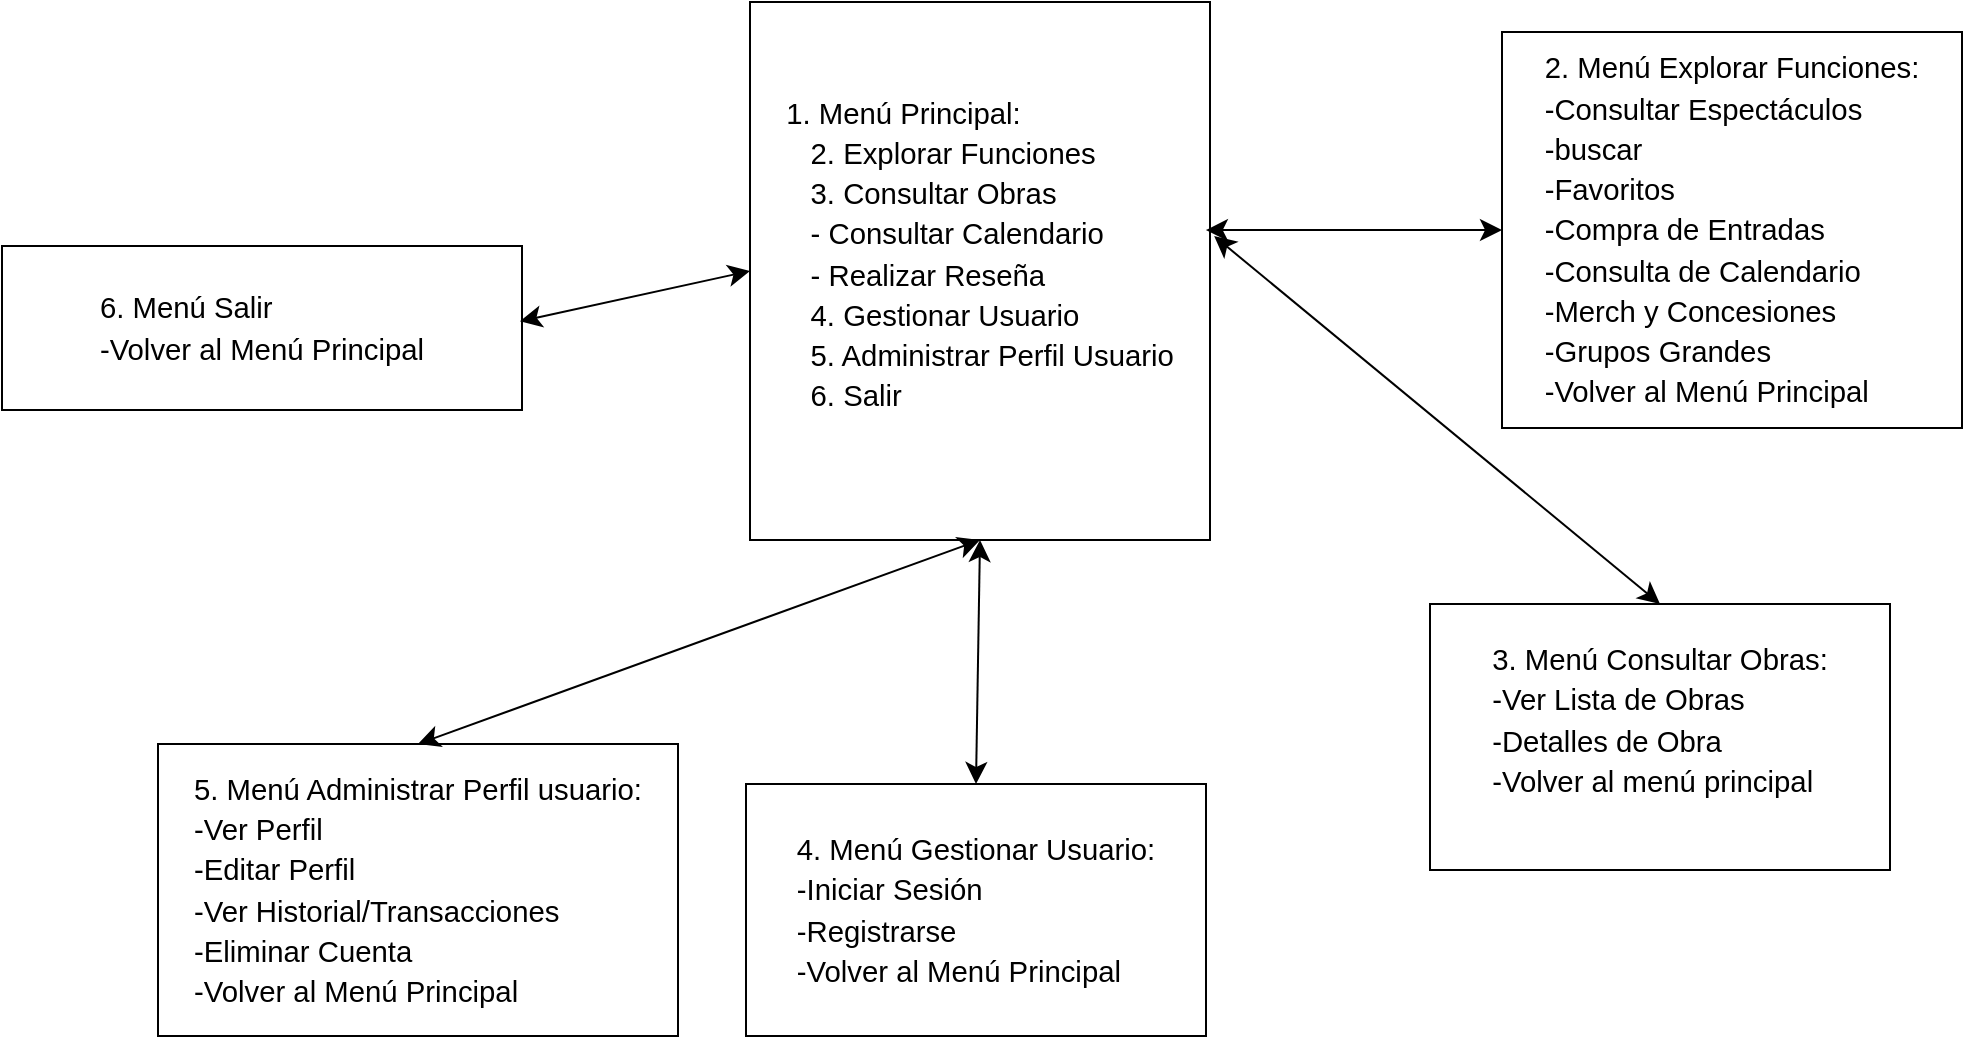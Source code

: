 <mxfile version="24.4.0" type="google">
  <diagram name="Página-1" id="zQSI6N821vG_62Cs4y48">
    <mxGraphModel grid="0" page="0" gridSize="10" guides="1" tooltips="1" connect="1" arrows="1" fold="1" pageScale="1" pageWidth="827" pageHeight="1169" math="0" shadow="0">
      <root>
        <mxCell id="0" />
        <mxCell id="1" parent="0" />
        <mxCell id="tDXs-ltS7u8jn5LWMT5O-3" value="&lt;span id=&quot;docs-internal-guid-cc81b968-7fff-6087-e29f-c4f47c887e09&quot;&gt;&lt;p style=&quot;text-align: left; line-height: 1.38; margin-top: 0pt; margin-bottom: 0pt;&quot; dir=&quot;ltr&quot;&gt;&lt;span style=&quot;font-size: 11pt; font-family: Arial, sans-serif; background-color: transparent; font-variant-numeric: normal; font-variant-east-asian: normal; font-variant-alternates: normal; font-variant-position: normal; vertical-align: baseline; white-space-collapse: preserve;&quot;&gt;1. Menú Principal:&lt;/span&gt;&lt;/p&gt;&lt;p style=&quot;text-align: left; line-height: 1.38; margin-top: 0pt; margin-bottom: 0pt;&quot; dir=&quot;ltr&quot;&gt;&lt;span style=&quot;font-size: 11pt; font-family: Arial, sans-serif; background-color: transparent; font-variant-numeric: normal; font-variant-east-asian: normal; font-variant-alternates: normal; font-variant-position: normal; vertical-align: baseline; white-space-collapse: preserve;&quot;&gt;&amp;nbsp;&amp;nbsp;&amp;nbsp;2. Explorar Funciones&lt;/span&gt;&lt;/p&gt;&lt;p style=&quot;text-align: left; line-height: 1.38; margin-top: 0pt; margin-bottom: 0pt;&quot; dir=&quot;ltr&quot;&gt;&lt;span style=&quot;font-size: 11pt; font-family: Arial, sans-serif; background-color: transparent; font-variant-numeric: normal; font-variant-east-asian: normal; font-variant-alternates: normal; font-variant-position: normal; vertical-align: baseline; white-space-collapse: preserve;&quot;&gt;   3. Consultar Obras&lt;/span&gt;&lt;/p&gt;&lt;p style=&quot;text-align: left; line-height: 1.38; margin-top: 0pt; margin-bottom: 0pt;&quot; dir=&quot;ltr&quot;&gt;&lt;span style=&quot;font-size: 11pt; font-family: Arial, sans-serif; background-color: transparent; font-variant-numeric: normal; font-variant-east-asian: normal; font-variant-alternates: normal; font-variant-position: normal; vertical-align: baseline; white-space-collapse: preserve;&quot;&gt;&amp;nbsp;&amp;nbsp;&amp;nbsp;- Consultar Calendario&lt;/span&gt;&lt;/p&gt;&lt;p style=&quot;text-align: left; line-height: 1.38; margin-top: 0pt; margin-bottom: 0pt;&quot; dir=&quot;ltr&quot;&gt;&lt;span style=&quot;font-size: 11pt; font-family: Arial, sans-serif; background-color: transparent; font-variant-numeric: normal; font-variant-east-asian: normal; font-variant-alternates: normal; font-variant-position: normal; vertical-align: baseline; white-space-collapse: preserve;&quot;&gt;   - Realizar Reseña&lt;/span&gt;&lt;/p&gt;&lt;p style=&quot;text-align: left; line-height: 1.38; margin-top: 0pt; margin-bottom: 0pt;&quot; dir=&quot;ltr&quot;&gt;&lt;span style=&quot;font-size: 11pt; font-family: Arial, sans-serif; background-color: transparent; font-variant-numeric: normal; font-variant-east-asian: normal; font-variant-alternates: normal; font-variant-position: normal; vertical-align: baseline; white-space-collapse: preserve;&quot;&gt;&amp;nbsp;&amp;nbsp;&amp;nbsp;4. Gestionar Usuario&lt;/span&gt;&lt;/p&gt;&lt;p style=&quot;text-align: left; line-height: 1.38; margin-top: 0pt; margin-bottom: 0pt;&quot; dir=&quot;ltr&quot;&gt;&lt;span style=&quot;font-size: 11pt; font-family: Arial, sans-serif; background-color: transparent; font-variant-numeric: normal; font-variant-east-asian: normal; font-variant-alternates: normal; font-variant-position: normal; vertical-align: baseline; white-space-collapse: preserve;&quot;&gt;&amp;nbsp;&amp;nbsp;&amp;nbsp;5. Administrar Perfil Usuario&lt;/span&gt;&lt;/p&gt;&lt;p style=&quot;text-align: left; line-height: 1.38; margin-top: 0pt; margin-bottom: 0pt;&quot; dir=&quot;ltr&quot;&gt;&lt;span style=&quot;font-size: 11pt; font-family: Arial, sans-serif; background-color: transparent; font-variant-numeric: normal; font-variant-east-asian: normal; font-variant-alternates: normal; font-variant-position: normal; vertical-align: baseline; white-space-collapse: preserve;&quot;&gt;&amp;nbsp;&amp;nbsp;&amp;nbsp;6. Salir&lt;/span&gt;&lt;/p&gt;&lt;div style=&quot;text-align: left;&quot;&gt;&lt;span style=&quot;font-size: 11pt; font-family: Arial, sans-serif; background-color: transparent; font-variant-numeric: normal; font-variant-east-asian: normal; font-variant-alternates: normal; font-variant-position: normal; vertical-align: baseline; white-space-collapse: preserve;&quot;&gt;&lt;br&gt;&lt;/span&gt;&lt;/div&gt;&lt;/span&gt;" style="rounded=0;whiteSpace=wrap;html=1;" vertex="1" parent="1">
          <mxGeometry x="-327" y="-562" width="230" height="269" as="geometry" />
        </mxCell>
        <mxCell id="tDXs-ltS7u8jn5LWMT5O-6" value="&lt;div&gt;&lt;span style=&quot;font-size: 14.667px; white-space-collapse: preserve;&quot; id=&quot;docs-internal-guid-cc81b968-7fff-6087-e29f-c4f47c887e09&quot;&gt;&lt;p style=&quot;text-align: left; line-height: 1.38; margin-top: 0pt; margin-bottom: 0pt;&quot; dir=&quot;ltr&quot;&gt;&lt;font face=&quot;Arial, sans-serif&quot;&gt;2. Menú Explorar Funciones:&lt;/font&gt;&lt;/p&gt;&lt;p style=&quot;text-align: left; line-height: 1.38; margin-top: 0pt; margin-bottom: 0pt;&quot; dir=&quot;ltr&quot;&gt;&lt;font face=&quot;Arial, sans-serif&quot;&gt;-Consultar Espectáculos&lt;/font&gt;&lt;/p&gt;&lt;p style=&quot;text-align: left; line-height: 1.38; margin-top: 0pt; margin-bottom: 0pt;&quot; dir=&quot;ltr&quot;&gt;&lt;font face=&quot;Arial, sans-serif&quot;&gt;-buscar&lt;/font&gt;&lt;/p&gt;&lt;p style=&quot;text-align: left; line-height: 1.38; margin-top: 0pt; margin-bottom: 0pt;&quot; dir=&quot;ltr&quot;&gt;&lt;font face=&quot;Arial, sans-serif&quot;&gt;-Favoritos&lt;/font&gt;&lt;/p&gt;&lt;p style=&quot;text-align: left; line-height: 1.38; margin-top: 0pt; margin-bottom: 0pt;&quot; dir=&quot;ltr&quot;&gt;&lt;font face=&quot;Arial, sans-serif&quot;&gt;-Compra de Entradas&lt;/font&gt;&lt;/p&gt;&lt;p style=&quot;text-align: left; line-height: 1.38; margin-top: 0pt; margin-bottom: 0pt;&quot; dir=&quot;ltr&quot;&gt;&lt;font face=&quot;Arial, sans-serif&quot;&gt;-Consulta de Calendario&lt;/font&gt;&lt;/p&gt;&lt;p style=&quot;text-align: left; line-height: 1.38; margin-top: 0pt; margin-bottom: 0pt;&quot; dir=&quot;ltr&quot;&gt;&lt;font face=&quot;Arial, sans-serif&quot;&gt;-Merch y Concesiones&lt;/font&gt;&lt;/p&gt;&lt;p style=&quot;text-align: left; line-height: 1.38; margin-top: 0pt; margin-bottom: 0pt;&quot; dir=&quot;ltr&quot;&gt;&lt;font face=&quot;Arial, sans-serif&quot;&gt;-Grupos Grandes&lt;/font&gt;&lt;/p&gt;&lt;p style=&quot;text-align: left; line-height: 1.38; margin-top: 0pt; margin-bottom: 0pt;&quot; dir=&quot;ltr&quot;&gt;&lt;font face=&quot;Arial, sans-serif&quot;&gt;-Volver al Menú Principal&lt;/font&gt;&lt;/p&gt;&lt;/span&gt;&lt;/div&gt;" style="rounded=0;whiteSpace=wrap;html=1;" vertex="1" parent="1">
          <mxGeometry x="49" y="-547" width="230" height="198" as="geometry" />
        </mxCell>
        <mxCell id="tDXs-ltS7u8jn5LWMT5O-7" value="&lt;span id=&quot;docs-internal-guid-cc81b968-7fff-6087-e29f-c4f47c887e09&quot;&gt;&lt;p style=&quot;text-align: left; line-height: 1.38; margin-top: 0pt; margin-bottom: 0pt;&quot; dir=&quot;ltr&quot;&gt;&lt;font face=&quot;Arial, sans-serif&quot;&gt;&lt;span style=&quot;font-size: 14.667px; white-space-collapse: preserve;&quot;&gt;3. Menú Consultar Obras:&lt;/span&gt;&lt;/font&gt;&lt;/p&gt;&lt;p style=&quot;text-align: left; line-height: 1.38; margin-top: 0pt; margin-bottom: 0pt;&quot; dir=&quot;ltr&quot;&gt;&lt;font face=&quot;Arial, sans-serif&quot;&gt;&lt;span style=&quot;font-size: 14.667px; white-space-collapse: preserve;&quot;&gt;-Ver Lista de Obras&lt;/span&gt;&lt;/font&gt;&lt;/p&gt;&lt;p style=&quot;text-align: left; line-height: 1.38; margin-top: 0pt; margin-bottom: 0pt;&quot; dir=&quot;ltr&quot;&gt;&lt;font face=&quot;Arial, sans-serif&quot;&gt;&lt;span style=&quot;font-size: 14.667px; white-space-collapse: preserve;&quot;&gt;-Detalles de Obra&lt;/span&gt;&lt;/font&gt;&lt;/p&gt;&lt;p style=&quot;text-align: left; line-height: 1.38; margin-top: 0pt; margin-bottom: 0pt;&quot; dir=&quot;ltr&quot;&gt;&lt;font face=&quot;Arial, sans-serif&quot;&gt;&lt;span style=&quot;font-size: 14.667px; white-space-collapse: preserve;&quot;&gt;-Volver al menú principal&lt;/span&gt;&lt;/font&gt;&lt;/p&gt;&lt;div style=&quot;text-align: left;&quot;&gt;&lt;span style=&quot;font-size: 11pt; font-family: Arial, sans-serif; background-color: transparent; font-variant-numeric: normal; font-variant-east-asian: normal; font-variant-alternates: normal; font-variant-position: normal; vertical-align: baseline; white-space-collapse: preserve;&quot;&gt;&lt;br&gt;&lt;/span&gt;&lt;/div&gt;&lt;/span&gt;" style="rounded=0;whiteSpace=wrap;html=1;" vertex="1" parent="1">
          <mxGeometry x="13" y="-261" width="230" height="133" as="geometry" />
        </mxCell>
        <mxCell id="tDXs-ltS7u8jn5LWMT5O-8" value="&lt;div&gt;&lt;span style=&quot;font-size: 14.667px; white-space-collapse: preserve;&quot; id=&quot;docs-internal-guid-cc81b968-7fff-6087-e29f-c4f47c887e09&quot;&gt;&lt;p style=&quot;text-align: left; line-height: 1.38; margin-top: 0pt; margin-bottom: 0pt;&quot; dir=&quot;ltr&quot;&gt;&lt;font face=&quot;Arial, sans-serif&quot;&gt;4. Menú Gestionar Usuario:&lt;/font&gt;&lt;/p&gt;&lt;p style=&quot;text-align: left; line-height: 1.38; margin-top: 0pt; margin-bottom: 0pt;&quot; dir=&quot;ltr&quot;&gt;&lt;font face=&quot;Arial, sans-serif&quot;&gt;-Iniciar Sesión&lt;/font&gt;&lt;/p&gt;&lt;p style=&quot;text-align: left; line-height: 1.38; margin-top: 0pt; margin-bottom: 0pt;&quot; dir=&quot;ltr&quot;&gt;&lt;font face=&quot;Arial, sans-serif&quot;&gt;-Registrarse&lt;/font&gt;&lt;/p&gt;&lt;p style=&quot;text-align: left; line-height: 1.38; margin-top: 0pt; margin-bottom: 0pt;&quot; dir=&quot;ltr&quot;&gt;&lt;font face=&quot;Arial, sans-serif&quot;&gt;-Volver al Menú Principal&lt;/font&gt;&lt;/p&gt;&lt;/span&gt;&lt;/div&gt;" style="rounded=0;whiteSpace=wrap;html=1;" vertex="1" parent="1">
          <mxGeometry x="-329" y="-171" width="230" height="126" as="geometry" />
        </mxCell>
        <mxCell id="tDXs-ltS7u8jn5LWMT5O-12" value="&lt;span style=&quot;font-size: 14.667px; white-space-collapse: preserve;&quot; id=&quot;docs-internal-guid-cc81b968-7fff-6087-e29f-c4f47c887e09&quot;&gt;&lt;p style=&quot;text-align: left; line-height: 1.38; margin-top: 0pt; margin-bottom: 0pt;&quot; dir=&quot;ltr&quot;&gt;&lt;font face=&quot;Arial, sans-serif&quot;&gt;5. Menú Administrar Perfil usuario:&lt;/font&gt;&lt;/p&gt;&lt;p style=&quot;text-align: left; line-height: 1.38; margin-top: 0pt; margin-bottom: 0pt;&quot; dir=&quot;ltr&quot;&gt;&lt;font face=&quot;Arial, sans-serif&quot;&gt;-Ver Perfil&lt;/font&gt;&lt;/p&gt;&lt;p style=&quot;text-align: left; line-height: 1.38; margin-top: 0pt; margin-bottom: 0pt;&quot; dir=&quot;ltr&quot;&gt;&lt;font face=&quot;Arial, sans-serif&quot;&gt;-Editar Perfil&lt;/font&gt;&lt;/p&gt;&lt;p style=&quot;text-align: left; line-height: 1.38; margin-top: 0pt; margin-bottom: 0pt;&quot; dir=&quot;ltr&quot;&gt;&lt;span style=&quot;font-family: Arial, sans-serif; font-size: 14.667px;&quot;&gt;-Ver Historial/Transacciones&lt;/span&gt;&lt;font face=&quot;Arial, sans-serif&quot;&gt;&lt;br&gt;&lt;/font&gt;&lt;/p&gt;&lt;p style=&quot;text-align: left; line-height: 1.38; margin-top: 0pt; margin-bottom: 0pt;&quot; dir=&quot;ltr&quot;&gt;&lt;font face=&quot;Arial, sans-serif&quot;&gt;-Eliminar Cuenta&lt;/font&gt;&lt;/p&gt;&lt;p style=&quot;text-align: left; line-height: 1.38; margin-top: 0pt; margin-bottom: 0pt;&quot; dir=&quot;ltr&quot;&gt;&lt;font face=&quot;Arial, sans-serif&quot;&gt;-Volver al Menú Principal&lt;/font&gt;&lt;/p&gt;&lt;/span&gt;" style="rounded=0;whiteSpace=wrap;html=1;" vertex="1" parent="1">
          <mxGeometry x="-623" y="-191" width="260" height="146" as="geometry" />
        </mxCell>
        <mxCell id="tDXs-ltS7u8jn5LWMT5O-14" value="&lt;span style=&quot;font-size: 14.667px; white-space-collapse: preserve;&quot; id=&quot;docs-internal-guid-cc81b968-7fff-6087-e29f-c4f47c887e09&quot;&gt;&lt;p style=&quot;text-align: left; line-height: 1.38; margin-top: 0pt; margin-bottom: 0pt;&quot; dir=&quot;ltr&quot;&gt;&lt;font face=&quot;Arial, sans-serif&quot;&gt;6. Menú Salir&lt;/font&gt;&lt;/p&gt;&lt;p style=&quot;text-align: left; line-height: 1.38; margin-top: 0pt; margin-bottom: 0pt;&quot; dir=&quot;ltr&quot;&gt;&lt;font face=&quot;Arial, sans-serif&quot;&gt;-Volver al Menú Principal&lt;/font&gt;&lt;/p&gt;&lt;/span&gt;" style="rounded=0;whiteSpace=wrap;html=1;" vertex="1" parent="1">
          <mxGeometry x="-701" y="-440" width="260" height="82" as="geometry" />
        </mxCell>
        <mxCell id="tDXs-ltS7u8jn5LWMT5O-17" value="" style="endArrow=classic;startArrow=classic;html=1;rounded=0;fontSize=12;startSize=8;endSize=8;curved=1;exitX=0;exitY=0.5;exitDx=0;exitDy=0;entryX=0.991;entryY=0.424;entryDx=0;entryDy=0;entryPerimeter=0;" edge="1" parent="1" source="tDXs-ltS7u8jn5LWMT5O-6" target="tDXs-ltS7u8jn5LWMT5O-3">
          <mxGeometry width="50" height="50" relative="1" as="geometry">
            <mxPoint x="118" y="-444" as="sourcePoint" />
            <mxPoint x="168" y="-494" as="targetPoint" />
          </mxGeometry>
        </mxCell>
        <mxCell id="tDXs-ltS7u8jn5LWMT5O-18" value="" style="endArrow=classic;startArrow=classic;html=1;rounded=0;fontSize=12;startSize=8;endSize=8;curved=1;exitX=0.5;exitY=0;exitDx=0;exitDy=0;entryX=0.5;entryY=1;entryDx=0;entryDy=0;" edge="1" parent="1" source="tDXs-ltS7u8jn5LWMT5O-8" target="tDXs-ltS7u8jn5LWMT5O-3">
          <mxGeometry width="50" height="50" relative="1" as="geometry">
            <mxPoint x="59" y="-438" as="sourcePoint" />
            <mxPoint x="-89" y="-438" as="targetPoint" />
          </mxGeometry>
        </mxCell>
        <mxCell id="tDXs-ltS7u8jn5LWMT5O-19" value="" style="endArrow=classic;startArrow=classic;html=1;rounded=0;fontSize=12;startSize=8;endSize=8;curved=1;exitX=0.5;exitY=0;exitDx=0;exitDy=0;entryX=1.009;entryY=0.435;entryDx=0;entryDy=0;entryPerimeter=0;" edge="1" parent="1" source="tDXs-ltS7u8jn5LWMT5O-7" target="tDXs-ltS7u8jn5LWMT5O-3">
          <mxGeometry width="50" height="50" relative="1" as="geometry">
            <mxPoint x="-204" y="-161" as="sourcePoint" />
            <mxPoint x="-202" y="-283" as="targetPoint" />
          </mxGeometry>
        </mxCell>
        <mxCell id="tDXs-ltS7u8jn5LWMT5O-20" value="" style="endArrow=classic;startArrow=classic;html=1;rounded=0;fontSize=12;startSize=8;endSize=8;curved=1;exitX=0.5;exitY=0;exitDx=0;exitDy=0;entryX=0.5;entryY=1;entryDx=0;entryDy=0;" edge="1" parent="1" source="tDXs-ltS7u8jn5LWMT5O-12" target="tDXs-ltS7u8jn5LWMT5O-3">
          <mxGeometry width="50" height="50" relative="1" as="geometry">
            <mxPoint x="-204" y="-161" as="sourcePoint" />
            <mxPoint x="-202" y="-283" as="targetPoint" />
          </mxGeometry>
        </mxCell>
        <mxCell id="tDXs-ltS7u8jn5LWMT5O-21" value="" style="endArrow=classic;startArrow=classic;html=1;rounded=0;fontSize=12;startSize=8;endSize=8;curved=1;exitX=0.996;exitY=0.459;exitDx=0;exitDy=0;entryX=0;entryY=0.5;entryDx=0;entryDy=0;exitPerimeter=0;" edge="1" parent="1" source="tDXs-ltS7u8jn5LWMT5O-14" target="tDXs-ltS7u8jn5LWMT5O-3">
          <mxGeometry width="50" height="50" relative="1" as="geometry">
            <mxPoint x="-483" y="-181" as="sourcePoint" />
            <mxPoint x="-202" y="-283" as="targetPoint" />
          </mxGeometry>
        </mxCell>
      </root>
    </mxGraphModel>
  </diagram>
</mxfile>
